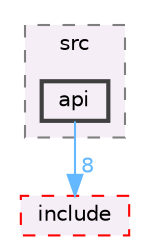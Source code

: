 digraph "becommons/src/api"
{
 // LATEX_PDF_SIZE
  bgcolor="transparent";
  edge [fontname=Helvetica,fontsize=10,labelfontname=Helvetica,labelfontsize=10];
  node [fontname=Helvetica,fontsize=10,shape=box,height=0.2,width=0.4];
  compound=true
  subgraph clusterdir_c4122870b4eb0ef02862e41dabd11367 {
    graph [ bgcolor="#f6eef6", pencolor="grey50", label="src", fontname=Helvetica,fontsize=10 style="filled,dashed", URL="dir_c4122870b4eb0ef02862e41dabd11367.html",tooltip=""]
  dir_1ca6362e2195f9481ffaf5cf52890df5 [label="api", fillcolor="#f6eef6", color="grey25", style="filled,bold", URL="dir_1ca6362e2195f9481ffaf5cf52890df5.html",tooltip=""];
  }
  dir_9a744b5567c265deacf566b467d8af59 [label="include", fillcolor="#f6eef6", color="red", style="filled,dashed", URL="dir_9a744b5567c265deacf566b467d8af59.html",tooltip=""];
  dir_1ca6362e2195f9481ffaf5cf52890df5->dir_9a744b5567c265deacf566b467d8af59 [headlabel="8", labeldistance=1.5 headhref="dir_000001_000011.html" href="dir_000001_000011.html" color="steelblue1" fontcolor="steelblue1"];
}
